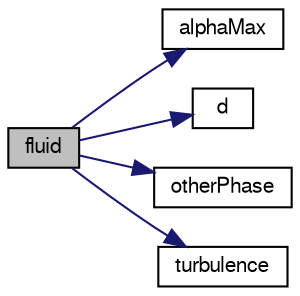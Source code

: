 digraph "fluid"
{
  bgcolor="transparent";
  edge [fontname="FreeSans",fontsize="10",labelfontname="FreeSans",labelfontsize="10"];
  node [fontname="FreeSans",fontsize="10",shape=record];
  rankdir="LR";
  Node81 [label="fluid",height=0.2,width=0.4,color="black", fillcolor="grey75", style="filled", fontcolor="black"];
  Node81 -> Node82 [color="midnightblue",fontsize="10",style="solid",fontname="FreeSans"];
  Node82 [label="alphaMax",height=0.2,width=0.4,color="black",URL="$a31934.html#a5168f07bc44a5b1290dd6a8e3b0e2309",tooltip="Optional maximum phase-fraction (e.g. packing limit) "];
  Node81 -> Node83 [color="midnightblue",fontsize="10",style="solid",fontname="FreeSans"];
  Node83 [label="d",height=0.2,width=0.4,color="black",URL="$a31934.html#a79ddb0165075bc1c7739cad3c6a4078f"];
  Node81 -> Node84 [color="midnightblue",fontsize="10",style="solid",fontname="FreeSans"];
  Node84 [label="otherPhase",height=0.2,width=0.4,color="black",URL="$a31934.html#a71db3c445b7e9ba369fa6f2881c32c24",tooltip="Return the other phase in this two-phase system. "];
  Node81 -> Node85 [color="midnightblue",fontsize="10",style="solid",fontname="FreeSans"];
  Node85 [label="turbulence",height=0.2,width=0.4,color="black",URL="$a31934.html#a46b3209e5acc63802072a89d0aff193e",tooltip="Return the turbulence model. "];
}
